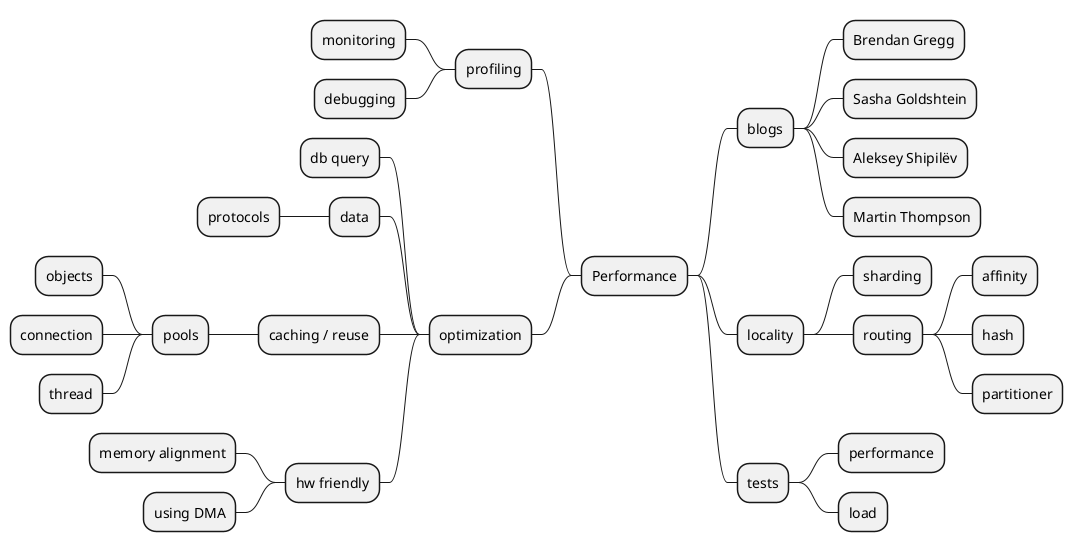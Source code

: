 @startmindmap
* Performance
 * blogs
  * Brendan Gregg
  * Sasha Goldshtein
  * Aleksey Shipilëv
  * Martin Thompson
 * locality
  * sharding
  * routing
   * affinity
   * hash
   * partitioner
 * tests
  * performance
  * load
 left side
 * profiling
  * monitoring
  * debugging
 * optimization
  * db query
  * data
   * protocols
  * caching / reuse
   * pools
    * objects
    * connection
    * thread
  * hw friendly
   * memory alignment
   * using DMA

@endmindmap
